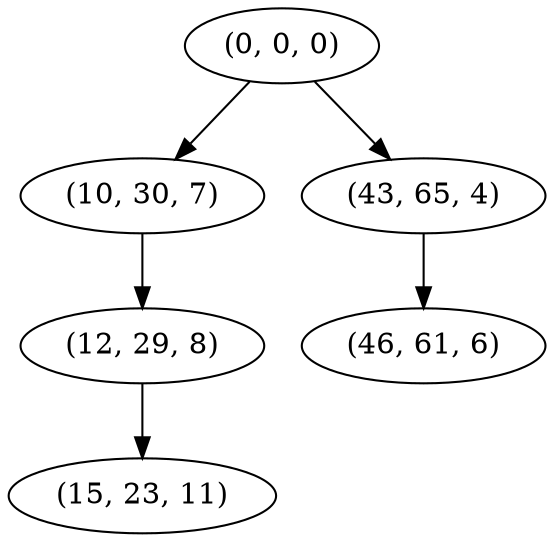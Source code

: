 digraph tree {
    "(0, 0, 0)";
    "(10, 30, 7)";
    "(12, 29, 8)";
    "(15, 23, 11)";
    "(43, 65, 4)";
    "(46, 61, 6)";
    "(0, 0, 0)" -> "(10, 30, 7)";
    "(0, 0, 0)" -> "(43, 65, 4)";
    "(10, 30, 7)" -> "(12, 29, 8)";
    "(12, 29, 8)" -> "(15, 23, 11)";
    "(43, 65, 4)" -> "(46, 61, 6)";
}
